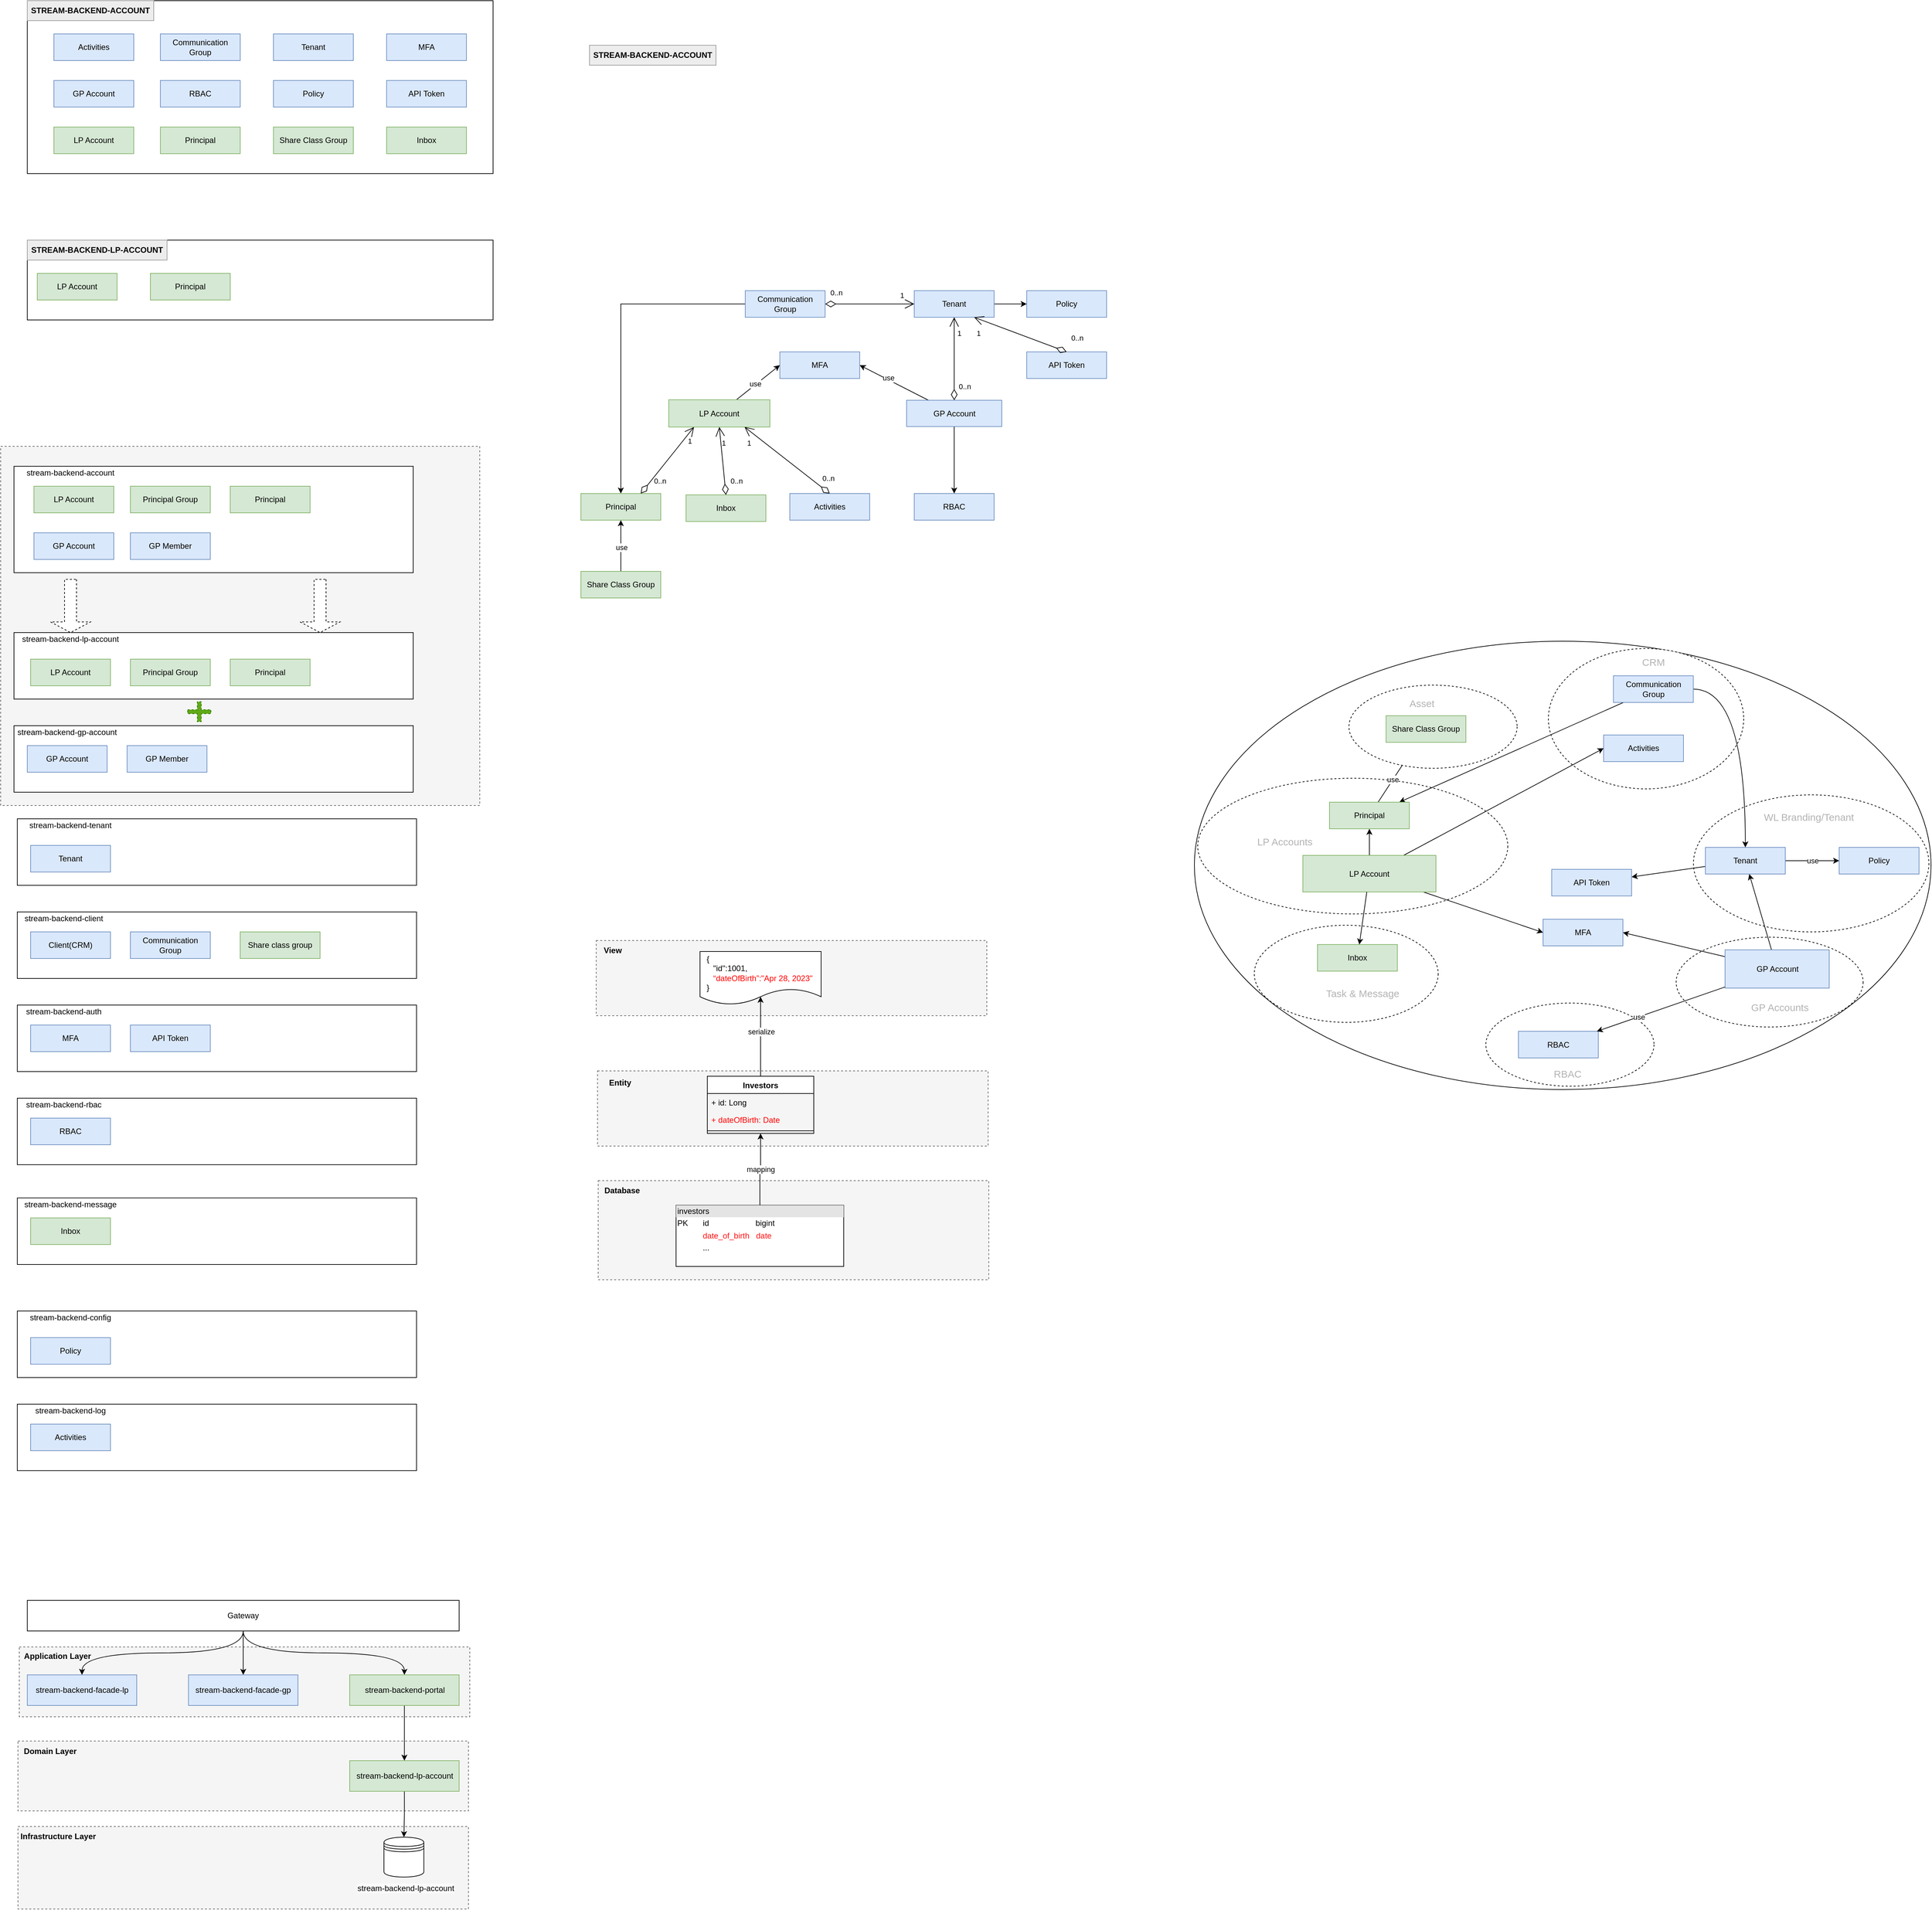 <mxfile version="21.1.8" type="github">
  <diagram name="Page-1" id="siafdFkckaMNE3llaVE-">
    <mxGraphModel dx="2074" dy="1087" grid="0" gridSize="10" guides="1" tooltips="1" connect="1" arrows="1" fold="1" page="1" pageScale="1" pageWidth="850" pageHeight="1100" math="0" shadow="0">
      <root>
        <mxCell id="0" />
        <mxCell id="1" parent="0" />
        <mxCell id="LNZHiET_Xx2_-PKaQ05_-68" value="" style="rounded=0;whiteSpace=wrap;html=1;fillColor=#f5f5f5;fontColor=#333333;strokeColor=#666666;dashed=1;" vertex="1" parent="1">
          <mxGeometry x="908" y="1804" width="587" height="149" as="geometry" />
        </mxCell>
        <mxCell id="LNZHiET_Xx2_-PKaQ05_-14" value="" style="rounded=0;whiteSpace=wrap;html=1;dashed=1;fillColor=#f5f5f5;fontColor=#333333;strokeColor=#666666;" vertex="1" parent="1">
          <mxGeometry x="36" y="2775" width="677" height="124" as="geometry" />
        </mxCell>
        <mxCell id="LNZHiET_Xx2_-PKaQ05_-10" value="" style="rounded=0;whiteSpace=wrap;html=1;dashed=1;fillColor=#f5f5f5;fontColor=#333333;strokeColor=#666666;" vertex="1" parent="1">
          <mxGeometry x="36" y="2646.5" width="677" height="105" as="geometry" />
        </mxCell>
        <mxCell id="LNZHiET_Xx2_-PKaQ05_-8" value="" style="rounded=0;whiteSpace=wrap;html=1;dashed=1;fillColor=#f5f5f5;fontColor=#333333;strokeColor=#666666;" vertex="1" parent="1">
          <mxGeometry x="38" y="2505" width="677" height="105" as="geometry" />
        </mxCell>
        <mxCell id="XZLKvz8-X9D0-rPEmGYp-99" value="" style="rounded=0;whiteSpace=wrap;html=1;fillColor=#f5f5f5;fontColor=#333333;strokeColor=#666666;dashed=1;" parent="1" vertex="1">
          <mxGeometry x="10" y="700" width="720" height="540" as="geometry" />
        </mxCell>
        <mxCell id="XZLKvz8-X9D0-rPEmGYp-1" value="" style="rounded=0;whiteSpace=wrap;html=1;" parent="1" vertex="1">
          <mxGeometry x="50" y="30" width="700" height="260" as="geometry" />
        </mxCell>
        <mxCell id="XZLKvz8-X9D0-rPEmGYp-2" value="STREAM-BACKEND-ACCOUNT" style="text;html=1;strokeColor=#9C9C9C;fillColor=#EDEDED;align=center;verticalAlign=middle;whiteSpace=wrap;rounded=0;fontStyle=1" parent="1" vertex="1">
          <mxGeometry x="50" y="30" width="190" height="30" as="geometry" />
        </mxCell>
        <mxCell id="XZLKvz8-X9D0-rPEmGYp-3" value="Activities" style="rounded=0;whiteSpace=wrap;html=1;strokeColor=#6c8ebf;fillColor=#dae8fc;" parent="1" vertex="1">
          <mxGeometry x="90" y="80" width="120" height="40" as="geometry" />
        </mxCell>
        <mxCell id="XZLKvz8-X9D0-rPEmGYp-4" value="Communication Group" style="rounded=0;whiteSpace=wrap;html=1;strokeColor=#6c8ebf;fillColor=#dae8fc;" parent="1" vertex="1">
          <mxGeometry x="250" y="80" width="120" height="40" as="geometry" />
        </mxCell>
        <mxCell id="XZLKvz8-X9D0-rPEmGYp-6" value="GP Account" style="rounded=0;whiteSpace=wrap;html=1;strokeColor=#6c8ebf;fillColor=#dae8fc;" parent="1" vertex="1">
          <mxGeometry x="90" y="150" width="120" height="40" as="geometry" />
        </mxCell>
        <mxCell id="XZLKvz8-X9D0-rPEmGYp-13" value="Policy" style="rounded=0;whiteSpace=wrap;html=1;strokeColor=#6c8ebf;fillColor=#dae8fc;" parent="1" vertex="1">
          <mxGeometry x="420" y="150" width="120" height="40" as="geometry" />
        </mxCell>
        <mxCell id="XZLKvz8-X9D0-rPEmGYp-14" value="MFA" style="rounded=0;whiteSpace=wrap;html=1;strokeColor=#6c8ebf;fillColor=#dae8fc;" parent="1" vertex="1">
          <mxGeometry x="590" y="80" width="120" height="40" as="geometry" />
        </mxCell>
        <mxCell id="XZLKvz8-X9D0-rPEmGYp-15" value="Tenant" style="rounded=0;whiteSpace=wrap;html=1;strokeColor=#6c8ebf;fillColor=#dae8fc;" parent="1" vertex="1">
          <mxGeometry x="420" y="80" width="120" height="40" as="geometry" />
        </mxCell>
        <mxCell id="XZLKvz8-X9D0-rPEmGYp-17" value="API Token" style="rounded=0;whiteSpace=wrap;html=1;strokeColor=#6c8ebf;fillColor=#dae8fc;" parent="1" vertex="1">
          <mxGeometry x="590" y="150" width="120" height="40" as="geometry" />
        </mxCell>
        <mxCell id="XZLKvz8-X9D0-rPEmGYp-19" value="" style="rounded=0;whiteSpace=wrap;html=1;" parent="1" vertex="1">
          <mxGeometry x="30" y="980" width="600" height="100" as="geometry" />
        </mxCell>
        <mxCell id="XZLKvz8-X9D0-rPEmGYp-20" value="stream-backend-lp-account" style="text;html=1;strokeColor=none;fillColor=none;align=center;verticalAlign=middle;whiteSpace=wrap;rounded=0;" parent="1" vertex="1">
          <mxGeometry x="35" y="980" width="160" height="20" as="geometry" />
        </mxCell>
        <mxCell id="XZLKvz8-X9D0-rPEmGYp-21" value="LP Account" style="rounded=0;whiteSpace=wrap;html=1;fillColor=#d5e8d4;strokeColor=#82b366;" parent="1" vertex="1">
          <mxGeometry x="55" y="1020" width="120" height="40" as="geometry" />
        </mxCell>
        <mxCell id="XZLKvz8-X9D0-rPEmGYp-22" value="Principal Group" style="rounded=0;whiteSpace=wrap;html=1;fillColor=#d5e8d4;strokeColor=#82b366;" parent="1" vertex="1">
          <mxGeometry x="205" y="1020" width="120" height="40" as="geometry" />
        </mxCell>
        <mxCell id="XZLKvz8-X9D0-rPEmGYp-23" value="Principal" style="rounded=0;whiteSpace=wrap;html=1;fillColor=#d5e8d4;strokeColor=#82b366;" parent="1" vertex="1">
          <mxGeometry x="355" y="1020" width="120" height="40" as="geometry" />
        </mxCell>
        <mxCell id="XZLKvz8-X9D0-rPEmGYp-25" value="" style="rounded=0;whiteSpace=wrap;html=1;" parent="1" vertex="1">
          <mxGeometry x="30" y="1120" width="600" height="100" as="geometry" />
        </mxCell>
        <mxCell id="XZLKvz8-X9D0-rPEmGYp-26" value="stream-backend-gp-account" style="text;html=1;strokeColor=none;fillColor=none;align=center;verticalAlign=middle;whiteSpace=wrap;rounded=0;" parent="1" vertex="1">
          <mxGeometry x="30" y="1120" width="160" height="20" as="geometry" />
        </mxCell>
        <mxCell id="XZLKvz8-X9D0-rPEmGYp-27" value="GP Account" style="rounded=0;whiteSpace=wrap;html=1;strokeColor=#6c8ebf;fillColor=#dae8fc;" parent="1" vertex="1">
          <mxGeometry x="50" y="1150" width="120" height="40" as="geometry" />
        </mxCell>
        <mxCell id="XZLKvz8-X9D0-rPEmGYp-28" value="GP Member" style="rounded=0;whiteSpace=wrap;html=1;strokeColor=#6c8ebf;fillColor=#dae8fc;" parent="1" vertex="1">
          <mxGeometry x="200" y="1150" width="120" height="40" as="geometry" />
        </mxCell>
        <mxCell id="XZLKvz8-X9D0-rPEmGYp-29" value="" style="rounded=0;whiteSpace=wrap;html=1;" parent="1" vertex="1">
          <mxGeometry x="35" y="1260" width="600" height="100" as="geometry" />
        </mxCell>
        <mxCell id="XZLKvz8-X9D0-rPEmGYp-30" value="stream-backend-tenant" style="text;html=1;strokeColor=none;fillColor=none;align=center;verticalAlign=middle;whiteSpace=wrap;rounded=0;" parent="1" vertex="1">
          <mxGeometry x="35" y="1260" width="160" height="20" as="geometry" />
        </mxCell>
        <mxCell id="XZLKvz8-X9D0-rPEmGYp-33" value="Tenant" style="rounded=0;whiteSpace=wrap;html=1;strokeColor=#6c8ebf;fillColor=#dae8fc;" parent="1" vertex="1">
          <mxGeometry x="55" y="1300" width="120" height="40" as="geometry" />
        </mxCell>
        <mxCell id="XZLKvz8-X9D0-rPEmGYp-35" value="" style="rounded=0;whiteSpace=wrap;html=1;" parent="1" vertex="1">
          <mxGeometry x="35" y="1400" width="600" height="100" as="geometry" />
        </mxCell>
        <mxCell id="XZLKvz8-X9D0-rPEmGYp-36" value="stream-backend-client" style="text;html=1;strokeColor=none;fillColor=none;align=center;verticalAlign=middle;whiteSpace=wrap;rounded=0;" parent="1" vertex="1">
          <mxGeometry x="25" y="1400" width="160" height="20" as="geometry" />
        </mxCell>
        <mxCell id="XZLKvz8-X9D0-rPEmGYp-37" value="Client(CRM)" style="rounded=0;whiteSpace=wrap;html=1;strokeColor=#6c8ebf;fillColor=#dae8fc;" parent="1" vertex="1">
          <mxGeometry x="55" y="1430" width="120" height="40" as="geometry" />
        </mxCell>
        <mxCell id="XZLKvz8-X9D0-rPEmGYp-38" value="Communication Group" style="rounded=0;whiteSpace=wrap;html=1;strokeColor=#6c8ebf;fillColor=#dae8fc;" parent="1" vertex="1">
          <mxGeometry x="205" y="1430" width="120" height="40" as="geometry" />
        </mxCell>
        <mxCell id="XZLKvz8-X9D0-rPEmGYp-39" value="" style="rounded=0;whiteSpace=wrap;html=1;" parent="1" vertex="1">
          <mxGeometry x="35" y="1540" width="600" height="100" as="geometry" />
        </mxCell>
        <mxCell id="XZLKvz8-X9D0-rPEmGYp-40" value="stream-backend-auth" style="text;html=1;strokeColor=none;fillColor=none;align=center;verticalAlign=middle;whiteSpace=wrap;rounded=0;" parent="1" vertex="1">
          <mxGeometry x="25" y="1540" width="160" height="20" as="geometry" />
        </mxCell>
        <mxCell id="XZLKvz8-X9D0-rPEmGYp-43" value="MFA" style="rounded=0;whiteSpace=wrap;html=1;strokeColor=#6c8ebf;fillColor=#dae8fc;" parent="1" vertex="1">
          <mxGeometry x="55" y="1570" width="120" height="40" as="geometry" />
        </mxCell>
        <mxCell id="XZLKvz8-X9D0-rPEmGYp-44" value="API Token" style="rounded=0;whiteSpace=wrap;html=1;strokeColor=#6c8ebf;fillColor=#dae8fc;" parent="1" vertex="1">
          <mxGeometry x="205" y="1570" width="120" height="40" as="geometry" />
        </mxCell>
        <mxCell id="XZLKvz8-X9D0-rPEmGYp-47" value="RBAC" style="rounded=0;whiteSpace=wrap;html=1;strokeColor=#6c8ebf;fillColor=#dae8fc;" parent="1" vertex="1">
          <mxGeometry x="250" y="150" width="120" height="40" as="geometry" />
        </mxCell>
        <mxCell id="XZLKvz8-X9D0-rPEmGYp-48" value="" style="rounded=0;whiteSpace=wrap;html=1;" parent="1" vertex="1">
          <mxGeometry x="35" y="1680" width="600" height="100" as="geometry" />
        </mxCell>
        <mxCell id="XZLKvz8-X9D0-rPEmGYp-49" value="stream-backend-rbac" style="text;html=1;strokeColor=none;fillColor=none;align=center;verticalAlign=middle;whiteSpace=wrap;rounded=0;" parent="1" vertex="1">
          <mxGeometry x="25" y="1680" width="160" height="20" as="geometry" />
        </mxCell>
        <mxCell id="XZLKvz8-X9D0-rPEmGYp-52" value="RBAC" style="rounded=0;whiteSpace=wrap;html=1;strokeColor=#6c8ebf;fillColor=#dae8fc;" parent="1" vertex="1">
          <mxGeometry x="55" y="1710" width="120" height="40" as="geometry" />
        </mxCell>
        <mxCell id="XZLKvz8-X9D0-rPEmGYp-54" value="" style="rounded=0;whiteSpace=wrap;html=1;" parent="1" vertex="1">
          <mxGeometry x="35" y="1830" width="600" height="100" as="geometry" />
        </mxCell>
        <mxCell id="XZLKvz8-X9D0-rPEmGYp-55" value="stream-backend-message" style="text;html=1;strokeColor=none;fillColor=none;align=center;verticalAlign=middle;whiteSpace=wrap;rounded=0;" parent="1" vertex="1">
          <mxGeometry x="35" y="1830" width="160" height="20" as="geometry" />
        </mxCell>
        <mxCell id="XZLKvz8-X9D0-rPEmGYp-56" value="Inbox" style="rounded=0;whiteSpace=wrap;html=1;strokeColor=#82b366;fillColor=#d5e8d4;" parent="1" vertex="1">
          <mxGeometry x="55" y="1860" width="120" height="40" as="geometry" />
        </mxCell>
        <mxCell id="XZLKvz8-X9D0-rPEmGYp-57" value="" style="rounded=0;whiteSpace=wrap;html=1;" parent="1" vertex="1">
          <mxGeometry x="35" y="2000" width="600" height="100" as="geometry" />
        </mxCell>
        <mxCell id="XZLKvz8-X9D0-rPEmGYp-58" value="stream-backend-config" style="text;html=1;strokeColor=none;fillColor=none;align=center;verticalAlign=middle;whiteSpace=wrap;rounded=0;" parent="1" vertex="1">
          <mxGeometry x="35" y="2000" width="160" height="20" as="geometry" />
        </mxCell>
        <mxCell id="XZLKvz8-X9D0-rPEmGYp-60" value="Policy" style="rounded=0;whiteSpace=wrap;html=1;strokeColor=#6c8ebf;fillColor=#dae8fc;" parent="1" vertex="1">
          <mxGeometry x="55" y="2040" width="120" height="40" as="geometry" />
        </mxCell>
        <mxCell id="XZLKvz8-X9D0-rPEmGYp-61" value="" style="rounded=0;whiteSpace=wrap;html=1;" parent="1" vertex="1">
          <mxGeometry x="35" y="2140" width="600" height="100" as="geometry" />
        </mxCell>
        <mxCell id="XZLKvz8-X9D0-rPEmGYp-62" value="stream-backend-log" style="text;html=1;strokeColor=none;fillColor=none;align=center;verticalAlign=middle;whiteSpace=wrap;rounded=0;" parent="1" vertex="1">
          <mxGeometry x="35" y="2140" width="160" height="20" as="geometry" />
        </mxCell>
        <mxCell id="XZLKvz8-X9D0-rPEmGYp-64" value="Activities" style="rounded=0;whiteSpace=wrap;html=1;strokeColor=#6c8ebf;fillColor=#dae8fc;" parent="1" vertex="1">
          <mxGeometry x="55" y="2170" width="120" height="40" as="geometry" />
        </mxCell>
        <mxCell id="XZLKvz8-X9D0-rPEmGYp-18" value="Share class group" style="rounded=0;whiteSpace=wrap;html=1;fillColor=#d5e8d4;strokeColor=#82b366;" parent="1" vertex="1">
          <mxGeometry x="370" y="1430" width="120" height="40" as="geometry" />
        </mxCell>
        <mxCell id="XZLKvz8-X9D0-rPEmGYp-77" value="LP Account" style="rounded=0;whiteSpace=wrap;html=1;fillColor=#d5e8d4;strokeColor=#82b366;" parent="1" vertex="1">
          <mxGeometry x="90" y="220" width="120" height="40" as="geometry" />
        </mxCell>
        <mxCell id="XZLKvz8-X9D0-rPEmGYp-78" value="Principal" style="rounded=0;whiteSpace=wrap;html=1;fillColor=#d5e8d4;strokeColor=#82b366;" parent="1" vertex="1">
          <mxGeometry x="250" y="220" width="120" height="40" as="geometry" />
        </mxCell>
        <mxCell id="XZLKvz8-X9D0-rPEmGYp-83" value="Inbox" style="rounded=0;whiteSpace=wrap;html=1;fillColor=#d5e8d4;strokeColor=#82b366;" parent="1" vertex="1">
          <mxGeometry x="590" y="220" width="120" height="40" as="geometry" />
        </mxCell>
        <mxCell id="XZLKvz8-X9D0-rPEmGYp-86" value="Share Class Group" style="rounded=0;whiteSpace=wrap;html=1;fillColor=#d5e8d4;strokeColor=#82b366;" parent="1" vertex="1">
          <mxGeometry x="420" y="220" width="120" height="40" as="geometry" />
        </mxCell>
        <mxCell id="XZLKvz8-X9D0-rPEmGYp-89" value="" style="rounded=0;whiteSpace=wrap;html=1;" parent="1" vertex="1">
          <mxGeometry x="30" y="730" width="600" height="160" as="geometry" />
        </mxCell>
        <mxCell id="XZLKvz8-X9D0-rPEmGYp-90" value="stream-backend-account" style="text;html=1;strokeColor=none;fillColor=none;align=center;verticalAlign=middle;whiteSpace=wrap;rounded=0;" parent="1" vertex="1">
          <mxGeometry x="35" y="730" width="160" height="20" as="geometry" />
        </mxCell>
        <mxCell id="XZLKvz8-X9D0-rPEmGYp-91" value="LP Account" style="rounded=0;whiteSpace=wrap;html=1;fillColor=#d5e8d4;strokeColor=#82b366;" parent="1" vertex="1">
          <mxGeometry x="60" y="760" width="120" height="40" as="geometry" />
        </mxCell>
        <mxCell id="XZLKvz8-X9D0-rPEmGYp-92" value="Principal Group" style="rounded=0;whiteSpace=wrap;html=1;fillColor=#d5e8d4;strokeColor=#82b366;" parent="1" vertex="1">
          <mxGeometry x="205" y="760" width="120" height="40" as="geometry" />
        </mxCell>
        <mxCell id="XZLKvz8-X9D0-rPEmGYp-93" value="Principal" style="rounded=0;whiteSpace=wrap;html=1;fillColor=#d5e8d4;strokeColor=#82b366;" parent="1" vertex="1">
          <mxGeometry x="355" y="760" width="120" height="40" as="geometry" />
        </mxCell>
        <mxCell id="XZLKvz8-X9D0-rPEmGYp-94" value="GP Account" style="rounded=0;whiteSpace=wrap;html=1;strokeColor=#6c8ebf;fillColor=#dae8fc;" parent="1" vertex="1">
          <mxGeometry x="60" y="830" width="120" height="40" as="geometry" />
        </mxCell>
        <mxCell id="XZLKvz8-X9D0-rPEmGYp-95" value="GP Member" style="rounded=0;whiteSpace=wrap;html=1;strokeColor=#6c8ebf;fillColor=#dae8fc;" parent="1" vertex="1">
          <mxGeometry x="205" y="830" width="120" height="40" as="geometry" />
        </mxCell>
        <mxCell id="XZLKvz8-X9D0-rPEmGYp-96" value="" style="shape=singleArrow;direction=south;whiteSpace=wrap;html=1;dashed=1;" parent="1" vertex="1">
          <mxGeometry x="85" y="900" width="60" height="80" as="geometry" />
        </mxCell>
        <mxCell id="XZLKvz8-X9D0-rPEmGYp-97" value="" style="shape=singleArrow;direction=south;whiteSpace=wrap;html=1;dashed=1;" parent="1" vertex="1">
          <mxGeometry x="460" y="900" width="60" height="80" as="geometry" />
        </mxCell>
        <mxCell id="XZLKvz8-X9D0-rPEmGYp-100" value="" style="shape=cross;whiteSpace=wrap;html=1;dashed=1;fillColor=#60a917;strokeColor=#2D7600;fontColor=#ffffff;" parent="1" vertex="1">
          <mxGeometry x="291" y="1084" width="35" height="30" as="geometry" />
        </mxCell>
        <mxCell id="is_a7nY19LURj2lPLWNI-4" value="" style="rounded=0;whiteSpace=wrap;html=1;" parent="1" vertex="1">
          <mxGeometry x="50" y="390" width="700" height="120" as="geometry" />
        </mxCell>
        <mxCell id="is_a7nY19LURj2lPLWNI-5" value="STREAM-BACKEND-LP-ACCOUNT" style="text;html=1;strokeColor=#9C9C9C;fillColor=#EDEDED;align=center;verticalAlign=middle;whiteSpace=wrap;rounded=0;fontStyle=1" parent="1" vertex="1">
          <mxGeometry x="50" y="390" width="210" height="30" as="geometry" />
        </mxCell>
        <mxCell id="is_a7nY19LURj2lPLWNI-7" value="LP Account" style="rounded=0;whiteSpace=wrap;html=1;fillColor=#d5e8d4;strokeColor=#82b366;" parent="1" vertex="1">
          <mxGeometry x="65" y="440" width="120" height="40" as="geometry" />
        </mxCell>
        <mxCell id="is_a7nY19LURj2lPLWNI-8" value="Principal" style="rounded=0;whiteSpace=wrap;html=1;fillColor=#d5e8d4;strokeColor=#82b366;" parent="1" vertex="1">
          <mxGeometry x="235" y="440" width="120" height="40" as="geometry" />
        </mxCell>
        <mxCell id="LNZHiET_Xx2_-PKaQ05_-5" style="edgeStyle=orthogonalEdgeStyle;rounded=0;orthogonalLoop=1;jettySize=auto;html=1;entryX=0.5;entryY=0;entryDx=0;entryDy=0;curved=1;" edge="1" parent="1" source="nSCnaqonBdZcRqYaenzw-1" target="nSCnaqonBdZcRqYaenzw-2">
          <mxGeometry relative="1" as="geometry" />
        </mxCell>
        <mxCell id="LNZHiET_Xx2_-PKaQ05_-6" style="edgeStyle=orthogonalEdgeStyle;rounded=0;orthogonalLoop=1;jettySize=auto;html=1;" edge="1" parent="1" source="nSCnaqonBdZcRqYaenzw-1" target="nSCnaqonBdZcRqYaenzw-3">
          <mxGeometry relative="1" as="geometry" />
        </mxCell>
        <mxCell id="LNZHiET_Xx2_-PKaQ05_-7" style="edgeStyle=orthogonalEdgeStyle;rounded=0;orthogonalLoop=1;jettySize=auto;html=1;curved=1;" edge="1" parent="1" source="nSCnaqonBdZcRqYaenzw-1" target="nSCnaqonBdZcRqYaenzw-4">
          <mxGeometry relative="1" as="geometry" />
        </mxCell>
        <mxCell id="nSCnaqonBdZcRqYaenzw-1" value="Gateway" style="rounded=0;whiteSpace=wrap;html=1;" parent="1" vertex="1">
          <mxGeometry x="50" y="2435" width="649" height="46" as="geometry" />
        </mxCell>
        <mxCell id="nSCnaqonBdZcRqYaenzw-2" value="stream-backend-facade-lp" style="rounded=0;whiteSpace=wrap;html=1;fillColor=#dae8fc;strokeColor=#6c8ebf;" parent="1" vertex="1">
          <mxGeometry x="50" y="2547" width="164.5" height="46" as="geometry" />
        </mxCell>
        <mxCell id="nSCnaqonBdZcRqYaenzw-3" value="stream-backend-facade-gp" style="rounded=0;whiteSpace=wrap;html=1;fillColor=#dae8fc;strokeColor=#6c8ebf;" parent="1" vertex="1">
          <mxGeometry x="292.25" y="2547" width="164.5" height="46" as="geometry" />
        </mxCell>
        <mxCell id="LNZHiET_Xx2_-PKaQ05_-12" style="edgeStyle=orthogonalEdgeStyle;rounded=0;orthogonalLoop=1;jettySize=auto;html=1;entryX=0.5;entryY=0;entryDx=0;entryDy=0;" edge="1" parent="1" source="nSCnaqonBdZcRqYaenzw-4" target="LNZHiET_Xx2_-PKaQ05_-1">
          <mxGeometry relative="1" as="geometry" />
        </mxCell>
        <mxCell id="nSCnaqonBdZcRqYaenzw-4" value="stream-backend-portal" style="rounded=0;whiteSpace=wrap;html=1;fillColor=#d5e8d4;strokeColor=#82b366;" parent="1" vertex="1">
          <mxGeometry x="534.5" y="2547" width="164.5" height="46" as="geometry" />
        </mxCell>
        <mxCell id="LNZHiET_Xx2_-PKaQ05_-13" style="edgeStyle=orthogonalEdgeStyle;rounded=0;orthogonalLoop=1;jettySize=auto;html=1;" edge="1" parent="1" source="LNZHiET_Xx2_-PKaQ05_-1" target="LNZHiET_Xx2_-PKaQ05_-2">
          <mxGeometry relative="1" as="geometry" />
        </mxCell>
        <mxCell id="LNZHiET_Xx2_-PKaQ05_-1" value="stream-backend-lp-account" style="rounded=0;whiteSpace=wrap;html=1;fillColor=#d5e8d4;strokeColor=#82b366;" vertex="1" parent="1">
          <mxGeometry x="534.5" y="2676" width="164.5" height="46" as="geometry" />
        </mxCell>
        <mxCell id="LNZHiET_Xx2_-PKaQ05_-2" value="" style="shape=datastore;whiteSpace=wrap;html=1;" vertex="1" parent="1">
          <mxGeometry x="586" y="2791" width="60" height="60" as="geometry" />
        </mxCell>
        <mxCell id="LNZHiET_Xx2_-PKaQ05_-3" value="&lt;meta charset=&quot;utf-8&quot;&gt;&lt;span style=&quot;color: rgb(0, 0, 0); font-family: Helvetica; font-size: 12px; font-style: normal; font-variant-ligatures: normal; font-variant-caps: normal; font-weight: 400; letter-spacing: normal; orphans: 2; text-align: center; text-indent: 0px; text-transform: none; widows: 2; word-spacing: 0px; -webkit-text-stroke-width: 0px; background-color: rgb(251, 251, 251); text-decoration-thickness: initial; text-decoration-style: initial; text-decoration-color: initial; float: none; display: inline !important;&quot;&gt;stream-backend-lp-account&lt;/span&gt;" style="text;html=1;strokeColor=none;fillColor=none;align=center;verticalAlign=middle;whiteSpace=wrap;rounded=0;" vertex="1" parent="1">
          <mxGeometry x="544" y="2853" width="150" height="30" as="geometry" />
        </mxCell>
        <mxCell id="LNZHiET_Xx2_-PKaQ05_-9" value="Application Layer" style="text;html=1;strokeColor=none;fillColor=none;align=center;verticalAlign=middle;whiteSpace=wrap;rounded=0;fontStyle=1" vertex="1" parent="1">
          <mxGeometry x="35" y="2504" width="121" height="30" as="geometry" />
        </mxCell>
        <mxCell id="LNZHiET_Xx2_-PKaQ05_-11" value="Domain Layer" style="text;html=1;strokeColor=none;fillColor=none;align=center;verticalAlign=middle;whiteSpace=wrap;rounded=0;fontStyle=1" vertex="1" parent="1">
          <mxGeometry x="24" y="2646.5" width="121" height="30" as="geometry" />
        </mxCell>
        <mxCell id="LNZHiET_Xx2_-PKaQ05_-16" value="Infrastructure&amp;nbsp;Layer" style="text;html=1;strokeColor=none;fillColor=none;align=center;verticalAlign=middle;whiteSpace=wrap;rounded=0;fontStyle=1" vertex="1" parent="1">
          <mxGeometry x="36" y="2775" width="121" height="30" as="geometry" />
        </mxCell>
        <mxCell id="LNZHiET_Xx2_-PKaQ05_-18" value="STREAM-BACKEND-ACCOUNT" style="text;html=1;strokeColor=#9C9C9C;fillColor=#EDEDED;align=center;verticalAlign=middle;whiteSpace=wrap;rounded=0;fontStyle=1" vertex="1" parent="1">
          <mxGeometry x="895" y="97" width="190" height="30" as="geometry" />
        </mxCell>
        <mxCell id="LNZHiET_Xx2_-PKaQ05_-19" value="Activities" style="rounded=0;whiteSpace=wrap;html=1;strokeColor=#6c8ebf;fillColor=#dae8fc;" vertex="1" parent="1">
          <mxGeometry x="1196" y="771" width="120" height="40" as="geometry" />
        </mxCell>
        <mxCell id="LNZHiET_Xx2_-PKaQ05_-92" style="rounded=0;orthogonalLoop=1;jettySize=auto;html=1;edgeStyle=orthogonalEdgeStyle;" edge="1" parent="1" source="LNZHiET_Xx2_-PKaQ05_-20" target="LNZHiET_Xx2_-PKaQ05_-28">
          <mxGeometry relative="1" as="geometry" />
        </mxCell>
        <mxCell id="LNZHiET_Xx2_-PKaQ05_-20" value="Communication Group" style="rounded=0;whiteSpace=wrap;html=1;strokeColor=#6c8ebf;fillColor=#dae8fc;" vertex="1" parent="1">
          <mxGeometry x="1129" y="466" width="120" height="40" as="geometry" />
        </mxCell>
        <mxCell id="LNZHiET_Xx2_-PKaQ05_-32" value="" style="rounded=0;orthogonalLoop=1;jettySize=auto;html=1;entryX=1;entryY=0.5;entryDx=0;entryDy=0;" edge="1" parent="1" source="LNZHiET_Xx2_-PKaQ05_-21" target="LNZHiET_Xx2_-PKaQ05_-23">
          <mxGeometry relative="1" as="geometry" />
        </mxCell>
        <mxCell id="LNZHiET_Xx2_-PKaQ05_-216" value="use" style="edgeLabel;html=1;align=center;verticalAlign=middle;resizable=0;points=[];" vertex="1" connectable="0" parent="LNZHiET_Xx2_-PKaQ05_-32">
          <mxGeometry x="0.191" y="-3" relative="1" as="geometry">
            <mxPoint as="offset" />
          </mxGeometry>
        </mxCell>
        <mxCell id="LNZHiET_Xx2_-PKaQ05_-33" style="rounded=0;orthogonalLoop=1;jettySize=auto;html=1;" edge="1" parent="1" source="LNZHiET_Xx2_-PKaQ05_-21" target="LNZHiET_Xx2_-PKaQ05_-26">
          <mxGeometry relative="1" as="geometry" />
        </mxCell>
        <mxCell id="LNZHiET_Xx2_-PKaQ05_-21" value="GP Account" style="rounded=0;whiteSpace=wrap;html=1;strokeColor=#6c8ebf;fillColor=#dae8fc;" vertex="1" parent="1">
          <mxGeometry x="1371.5" y="630.75" width="143" height="39.5" as="geometry" />
        </mxCell>
        <mxCell id="LNZHiET_Xx2_-PKaQ05_-22" value="Policy" style="rounded=0;whiteSpace=wrap;html=1;strokeColor=#6c8ebf;fillColor=#dae8fc;" vertex="1" parent="1">
          <mxGeometry x="1552" y="466" width="120" height="40" as="geometry" />
        </mxCell>
        <mxCell id="LNZHiET_Xx2_-PKaQ05_-23" value="MFA" style="rounded=0;whiteSpace=wrap;html=1;strokeColor=#6c8ebf;fillColor=#dae8fc;" vertex="1" parent="1">
          <mxGeometry x="1181" y="558" width="120" height="40" as="geometry" />
        </mxCell>
        <mxCell id="LNZHiET_Xx2_-PKaQ05_-210" style="edgeStyle=orthogonalEdgeStyle;rounded=0;orthogonalLoop=1;jettySize=auto;html=1;entryX=0;entryY=0.5;entryDx=0;entryDy=0;" edge="1" parent="1" source="LNZHiET_Xx2_-PKaQ05_-24" target="LNZHiET_Xx2_-PKaQ05_-22">
          <mxGeometry relative="1" as="geometry" />
        </mxCell>
        <mxCell id="LNZHiET_Xx2_-PKaQ05_-24" value="Tenant" style="rounded=0;whiteSpace=wrap;html=1;strokeColor=#6c8ebf;fillColor=#dae8fc;" vertex="1" parent="1">
          <mxGeometry x="1383" y="466" width="120" height="40" as="geometry" />
        </mxCell>
        <mxCell id="LNZHiET_Xx2_-PKaQ05_-25" value="API Token" style="rounded=0;whiteSpace=wrap;html=1;strokeColor=#6c8ebf;fillColor=#dae8fc;" vertex="1" parent="1">
          <mxGeometry x="1552" y="558" width="120" height="40" as="geometry" />
        </mxCell>
        <mxCell id="LNZHiET_Xx2_-PKaQ05_-31" value="" style="rounded=0;orthogonalLoop=1;jettySize=auto;html=1;entryX=0;entryY=0.5;entryDx=0;entryDy=0;" edge="1" parent="1" source="LNZHiET_Xx2_-PKaQ05_-27" target="LNZHiET_Xx2_-PKaQ05_-23">
          <mxGeometry relative="1" as="geometry" />
        </mxCell>
        <mxCell id="LNZHiET_Xx2_-PKaQ05_-217" value="use" style="edgeLabel;html=1;align=center;verticalAlign=middle;resizable=0;points=[];" vertex="1" connectable="0" parent="LNZHiET_Xx2_-PKaQ05_-31">
          <mxGeometry x="-0.112" y="1" relative="1" as="geometry">
            <mxPoint as="offset" />
          </mxGeometry>
        </mxCell>
        <mxCell id="LNZHiET_Xx2_-PKaQ05_-27" value="LP Account" style="rounded=0;whiteSpace=wrap;html=1;fillColor=#d5e8d4;strokeColor=#82b366;" vertex="1" parent="1">
          <mxGeometry x="1014" y="630" width="152" height="41" as="geometry" />
        </mxCell>
        <mxCell id="LNZHiET_Xx2_-PKaQ05_-28" value="Principal" style="rounded=0;whiteSpace=wrap;html=1;fillColor=#d5e8d4;strokeColor=#82b366;" vertex="1" parent="1">
          <mxGeometry x="882" y="771" width="120" height="40" as="geometry" />
        </mxCell>
        <mxCell id="LNZHiET_Xx2_-PKaQ05_-67" value="&lt;div style=&quot;box-sizing:border-box;width:100%;background:#e4e4e4;padding:2px;&quot;&gt;investors&lt;/div&gt;&lt;table style=&quot;width:100%;font-size:1em;&quot; cellpadding=&quot;2&quot; cellspacing=&quot;0&quot;&gt;&lt;tbody&gt;&lt;tr&gt;&lt;td&gt;PK&lt;/td&gt;&lt;td&gt;id&amp;nbsp; &amp;nbsp; &amp;nbsp; &amp;nbsp; &amp;nbsp; &amp;nbsp; &amp;nbsp; &amp;nbsp; &amp;nbsp; &amp;nbsp; &amp;nbsp;bigint&lt;/td&gt;&lt;/tr&gt;&lt;tr&gt;&lt;td&gt;&lt;font color=&quot;#ff1212&quot;&gt;&lt;br&gt;&lt;/font&gt;&lt;/td&gt;&lt;td&gt;&lt;font color=&quot;#ff1212&quot;&gt;date_of_birth&amp;nbsp; &amp;nbsp;date&lt;/font&gt;&lt;/td&gt;&lt;/tr&gt;&lt;tr&gt;&lt;td&gt;&lt;/td&gt;&lt;td&gt;...&lt;/td&gt;&lt;/tr&gt;&lt;/tbody&gt;&lt;/table&gt;" style="verticalAlign=top;align=left;overflow=fill;html=1;whiteSpace=wrap;" vertex="1" parent="1">
          <mxGeometry x="1025" y="1841" width="252" height="92" as="geometry" />
        </mxCell>
        <mxCell id="LNZHiET_Xx2_-PKaQ05_-69" value="Database" style="text;html=1;strokeColor=none;fillColor=none;align=center;verticalAlign=middle;whiteSpace=wrap;rounded=0;fontStyle=1" vertex="1" parent="1">
          <mxGeometry x="914" y="1804" width="60" height="30" as="geometry" />
        </mxCell>
        <mxCell id="LNZHiET_Xx2_-PKaQ05_-70" value="" style="rounded=0;whiteSpace=wrap;html=1;fillColor=#f5f5f5;fontColor=#333333;strokeColor=#666666;dashed=1;" vertex="1" parent="1">
          <mxGeometry x="907" y="1639" width="587" height="113" as="geometry" />
        </mxCell>
        <mxCell id="LNZHiET_Xx2_-PKaQ05_-71" value="Entity" style="text;html=1;strokeColor=none;fillColor=none;align=center;verticalAlign=middle;whiteSpace=wrap;rounded=0;fontStyle=1" vertex="1" parent="1">
          <mxGeometry x="911" y="1642" width="60" height="30" as="geometry" />
        </mxCell>
        <mxCell id="LNZHiET_Xx2_-PKaQ05_-73" value="Investors" style="swimlane;fontStyle=1;align=center;verticalAlign=top;childLayout=stackLayout;horizontal=1;startSize=26;horizontalStack=0;resizeParent=1;resizeParentMax=0;resizeLast=0;collapsible=1;marginBottom=0;whiteSpace=wrap;html=1;" vertex="1" parent="1">
          <mxGeometry x="1072" y="1647" width="160" height="86" as="geometry" />
        </mxCell>
        <mxCell id="LNZHiET_Xx2_-PKaQ05_-74" value="+ id: Long" style="text;strokeColor=none;fillColor=none;align=left;verticalAlign=top;spacingLeft=4;spacingRight=4;overflow=hidden;rotatable=0;points=[[0,0.5],[1,0.5]];portConstraint=eastwest;whiteSpace=wrap;html=1;" vertex="1" parent="LNZHiET_Xx2_-PKaQ05_-73">
          <mxGeometry y="26" width="160" height="26" as="geometry" />
        </mxCell>
        <mxCell id="LNZHiET_Xx2_-PKaQ05_-77" value="&lt;font color=&quot;#ff0303&quot;&gt;+ dateOfBirth: Date&lt;/font&gt;" style="text;strokeColor=none;fillColor=none;align=left;verticalAlign=top;spacingLeft=4;spacingRight=4;overflow=hidden;rotatable=0;points=[[0,0.5],[1,0.5]];portConstraint=eastwest;whiteSpace=wrap;html=1;" vertex="1" parent="LNZHiET_Xx2_-PKaQ05_-73">
          <mxGeometry y="52" width="160" height="26" as="geometry" />
        </mxCell>
        <mxCell id="LNZHiET_Xx2_-PKaQ05_-75" value="" style="line;strokeWidth=1;fillColor=none;align=left;verticalAlign=middle;spacingTop=-1;spacingLeft=3;spacingRight=3;rotatable=0;labelPosition=right;points=[];portConstraint=eastwest;strokeColor=inherit;" vertex="1" parent="LNZHiET_Xx2_-PKaQ05_-73">
          <mxGeometry y="78" width="160" height="8" as="geometry" />
        </mxCell>
        <mxCell id="LNZHiET_Xx2_-PKaQ05_-78" value="mapping" style="edgeStyle=orthogonalEdgeStyle;rounded=0;orthogonalLoop=1;jettySize=auto;html=1;entryX=0.5;entryY=1;entryDx=0;entryDy=0;" edge="1" parent="1" source="LNZHiET_Xx2_-PKaQ05_-67" target="LNZHiET_Xx2_-PKaQ05_-73">
          <mxGeometry relative="1" as="geometry" />
        </mxCell>
        <mxCell id="LNZHiET_Xx2_-PKaQ05_-79" value="" style="rounded=0;whiteSpace=wrap;html=1;fillColor=#f5f5f5;fontColor=#333333;strokeColor=#666666;dashed=1;" vertex="1" parent="1">
          <mxGeometry x="905" y="1443" width="587" height="113" as="geometry" />
        </mxCell>
        <mxCell id="LNZHiET_Xx2_-PKaQ05_-80" value="View" style="text;html=1;strokeColor=none;fillColor=none;align=center;verticalAlign=middle;whiteSpace=wrap;rounded=0;fontStyle=1" vertex="1" parent="1">
          <mxGeometry x="900" y="1443" width="60" height="30" as="geometry" />
        </mxCell>
        <mxCell id="LNZHiET_Xx2_-PKaQ05_-81" value="{&lt;br&gt;&amp;nbsp; &amp;nbsp;&quot;id&quot;:1001,&lt;br&gt;&amp;nbsp; &lt;font color=&quot;#ff0000&quot;&gt;&amp;nbsp;“dateOfBirth”:&quot;Apr 28, 2023&lt;/font&gt;&lt;font color=&quot;#ff0800&quot;&gt;&quot;&lt;/font&gt;&lt;br&gt;}" style="shape=document;whiteSpace=wrap;html=1;boundedLbl=1;align=left;spacingLeft=8;spacingTop=8;" vertex="1" parent="1">
          <mxGeometry x="1061" y="1459.5" width="182" height="80" as="geometry" />
        </mxCell>
        <mxCell id="LNZHiET_Xx2_-PKaQ05_-82" style="edgeStyle=orthogonalEdgeStyle;rounded=0;orthogonalLoop=1;jettySize=auto;html=1;entryX=0.5;entryY=0.85;entryDx=0;entryDy=0;entryPerimeter=0;" edge="1" parent="1" source="LNZHiET_Xx2_-PKaQ05_-73" target="LNZHiET_Xx2_-PKaQ05_-81">
          <mxGeometry relative="1" as="geometry" />
        </mxCell>
        <mxCell id="LNZHiET_Xx2_-PKaQ05_-83" value="serialize" style="edgeLabel;html=1;align=center;verticalAlign=middle;resizable=0;points=[];" vertex="1" connectable="0" parent="LNZHiET_Xx2_-PKaQ05_-82">
          <mxGeometry x="0.121" y="-1" relative="1" as="geometry">
            <mxPoint as="offset" />
          </mxGeometry>
        </mxCell>
        <mxCell id="LNZHiET_Xx2_-PKaQ05_-29" value="Inbox" style="rounded=0;whiteSpace=wrap;html=1;fillColor=#d5e8d4;strokeColor=#82b366;" vertex="1" parent="1">
          <mxGeometry x="1040" y="773" width="120" height="40" as="geometry" />
        </mxCell>
        <mxCell id="LNZHiET_Xx2_-PKaQ05_-227" style="edgeStyle=orthogonalEdgeStyle;rounded=0;orthogonalLoop=1;jettySize=auto;html=1;entryX=0.5;entryY=1;entryDx=0;entryDy=0;" edge="1" parent="1" source="LNZHiET_Xx2_-PKaQ05_-30" target="LNZHiET_Xx2_-PKaQ05_-28">
          <mxGeometry relative="1" as="geometry" />
        </mxCell>
        <mxCell id="LNZHiET_Xx2_-PKaQ05_-228" value="use" style="edgeLabel;html=1;align=center;verticalAlign=middle;resizable=0;points=[];" vertex="1" connectable="0" parent="LNZHiET_Xx2_-PKaQ05_-227">
          <mxGeometry x="-0.065" y="-1" relative="1" as="geometry">
            <mxPoint as="offset" />
          </mxGeometry>
        </mxCell>
        <mxCell id="LNZHiET_Xx2_-PKaQ05_-30" value="Share Class Group" style="rounded=0;whiteSpace=wrap;html=1;fillColor=#d5e8d4;strokeColor=#82b366;" vertex="1" parent="1">
          <mxGeometry x="882" y="888" width="120" height="40" as="geometry" />
        </mxCell>
        <mxCell id="LNZHiET_Xx2_-PKaQ05_-26" value="RBAC" style="rounded=0;whiteSpace=wrap;html=1;strokeColor=#6c8ebf;fillColor=#dae8fc;" vertex="1" parent="1">
          <mxGeometry x="1383" y="771" width="120" height="40" as="geometry" />
        </mxCell>
        <mxCell id="LNZHiET_Xx2_-PKaQ05_-165" value="" style="ellipse;whiteSpace=wrap;html=1;" vertex="1" parent="1">
          <mxGeometry x="1804" y="993" width="1107" height="674" as="geometry" />
        </mxCell>
        <mxCell id="LNZHiET_Xx2_-PKaQ05_-166" value="" style="ellipse;whiteSpace=wrap;html=1;dashed=1;" vertex="1" parent="1">
          <mxGeometry x="2336" y="1004" width="293.5" height="211" as="geometry" />
        </mxCell>
        <mxCell id="LNZHiET_Xx2_-PKaQ05_-167" value="" style="ellipse;whiteSpace=wrap;html=1;dashed=1;" vertex="1" parent="1">
          <mxGeometry x="2528" y="1438" width="281" height="135" as="geometry" />
        </mxCell>
        <mxCell id="LNZHiET_Xx2_-PKaQ05_-168" value="" style="ellipse;whiteSpace=wrap;html=1;dashed=1;" vertex="1" parent="1">
          <mxGeometry x="1809" y="1199" width="466" height="204" as="geometry" />
        </mxCell>
        <mxCell id="LNZHiET_Xx2_-PKaQ05_-169" value="Activities" style="rounded=0;whiteSpace=wrap;html=1;strokeColor=#6c8ebf;fillColor=#dae8fc;" vertex="1" parent="1">
          <mxGeometry x="2419" y="1134" width="120" height="40" as="geometry" />
        </mxCell>
        <mxCell id="LNZHiET_Xx2_-PKaQ05_-170" style="rounded=0;orthogonalLoop=1;jettySize=auto;html=1;" edge="1" parent="1" source="LNZHiET_Xx2_-PKaQ05_-172" target="LNZHiET_Xx2_-PKaQ05_-185">
          <mxGeometry relative="1" as="geometry" />
        </mxCell>
        <mxCell id="LNZHiET_Xx2_-PKaQ05_-171" style="edgeStyle=orthogonalEdgeStyle;rounded=0;orthogonalLoop=1;jettySize=auto;html=1;curved=1;" edge="1" parent="1" source="LNZHiET_Xx2_-PKaQ05_-172" target="LNZHiET_Xx2_-PKaQ05_-199">
          <mxGeometry relative="1" as="geometry" />
        </mxCell>
        <mxCell id="LNZHiET_Xx2_-PKaQ05_-172" value="Communication Group" style="rounded=0;whiteSpace=wrap;html=1;strokeColor=#6c8ebf;fillColor=#dae8fc;" vertex="1" parent="1">
          <mxGeometry x="2433.75" y="1045" width="120" height="40" as="geometry" />
        </mxCell>
        <mxCell id="LNZHiET_Xx2_-PKaQ05_-173" value="" style="rounded=0;orthogonalLoop=1;jettySize=auto;html=1;entryX=1;entryY=0.5;entryDx=0;entryDy=0;" edge="1" parent="1" source="LNZHiET_Xx2_-PKaQ05_-176" target="LNZHiET_Xx2_-PKaQ05_-177">
          <mxGeometry relative="1" as="geometry" />
        </mxCell>
        <mxCell id="LNZHiET_Xx2_-PKaQ05_-174" value="" style="rounded=0;orthogonalLoop=1;jettySize=auto;html=1;" edge="1" parent="1" source="LNZHiET_Xx2_-PKaQ05_-199" target="LNZHiET_Xx2_-PKaQ05_-200">
          <mxGeometry relative="1" as="geometry" />
        </mxCell>
        <mxCell id="LNZHiET_Xx2_-PKaQ05_-175" style="rounded=0;orthogonalLoop=1;jettySize=auto;html=1;" edge="1" parent="1" source="LNZHiET_Xx2_-PKaQ05_-176" target="LNZHiET_Xx2_-PKaQ05_-199">
          <mxGeometry relative="1" as="geometry" />
        </mxCell>
        <mxCell id="LNZHiET_Xx2_-PKaQ05_-176" value="GP Account" style="rounded=0;whiteSpace=wrap;html=1;strokeColor=#6c8ebf;fillColor=#dae8fc;" vertex="1" parent="1">
          <mxGeometry x="2601.5" y="1457" width="156.5" height="57.5" as="geometry" />
        </mxCell>
        <mxCell id="LNZHiET_Xx2_-PKaQ05_-177" value="MFA" style="rounded=0;whiteSpace=wrap;html=1;strokeColor=#6c8ebf;fillColor=#dae8fc;" vertex="1" parent="1">
          <mxGeometry x="2328" y="1411" width="120" height="40" as="geometry" />
        </mxCell>
        <mxCell id="LNZHiET_Xx2_-PKaQ05_-178" value="use" style="rounded=0;orthogonalLoop=1;jettySize=auto;html=1;" edge="1" parent="1" source="LNZHiET_Xx2_-PKaQ05_-199" target="LNZHiET_Xx2_-PKaQ05_-201">
          <mxGeometry relative="1" as="geometry" />
        </mxCell>
        <mxCell id="LNZHiET_Xx2_-PKaQ05_-179" value="" style="rounded=0;orthogonalLoop=1;jettySize=auto;html=1;entryX=0;entryY=0.5;entryDx=0;entryDy=0;" edge="1" parent="1" source="LNZHiET_Xx2_-PKaQ05_-182" target="LNZHiET_Xx2_-PKaQ05_-177">
          <mxGeometry relative="1" as="geometry" />
        </mxCell>
        <mxCell id="LNZHiET_Xx2_-PKaQ05_-180" style="rounded=0;orthogonalLoop=1;jettySize=auto;html=1;entryX=0.5;entryY=1;entryDx=0;entryDy=0;" edge="1" parent="1" source="LNZHiET_Xx2_-PKaQ05_-182" target="LNZHiET_Xx2_-PKaQ05_-185">
          <mxGeometry relative="1" as="geometry" />
        </mxCell>
        <mxCell id="LNZHiET_Xx2_-PKaQ05_-181" style="rounded=0;orthogonalLoop=1;jettySize=auto;html=1;entryX=0;entryY=0.5;entryDx=0;entryDy=0;" edge="1" parent="1" source="LNZHiET_Xx2_-PKaQ05_-182" target="LNZHiET_Xx2_-PKaQ05_-169">
          <mxGeometry relative="1" as="geometry" />
        </mxCell>
        <mxCell id="LNZHiET_Xx2_-PKaQ05_-182" value="LP Account" style="rounded=0;whiteSpace=wrap;html=1;fillColor=#d5e8d4;strokeColor=#82b366;" vertex="1" parent="1">
          <mxGeometry x="1967" y="1315" width="200" height="55" as="geometry" />
        </mxCell>
        <mxCell id="LNZHiET_Xx2_-PKaQ05_-183" style="rounded=0;orthogonalLoop=1;jettySize=auto;html=1;" edge="1" parent="1" source="LNZHiET_Xx2_-PKaQ05_-185" target="LNZHiET_Xx2_-PKaQ05_-193">
          <mxGeometry relative="1" as="geometry" />
        </mxCell>
        <mxCell id="LNZHiET_Xx2_-PKaQ05_-184" value="use" style="edgeLabel;html=1;align=center;verticalAlign=middle;resizable=0;points=[];" vertex="1" connectable="0" parent="LNZHiET_Xx2_-PKaQ05_-183">
          <mxGeometry x="-0.247" relative="1" as="geometry">
            <mxPoint as="offset" />
          </mxGeometry>
        </mxCell>
        <mxCell id="LNZHiET_Xx2_-PKaQ05_-185" value="Principal" style="rounded=0;whiteSpace=wrap;html=1;fillColor=#d5e8d4;strokeColor=#82b366;" vertex="1" parent="1">
          <mxGeometry x="2007" y="1235" width="120" height="40" as="geometry" />
        </mxCell>
        <mxCell id="LNZHiET_Xx2_-PKaQ05_-186" value="" style="ellipse;whiteSpace=wrap;html=1;dashed=1;" vertex="1" parent="1">
          <mxGeometry x="1894" y="1420" width="276.38" height="146" as="geometry" />
        </mxCell>
        <mxCell id="LNZHiET_Xx2_-PKaQ05_-187" value="CRM" style="text;html=1;strokeColor=none;fillColor=none;align=center;verticalAlign=middle;whiteSpace=wrap;rounded=0;fontColor=#B3B3B3;fontSize=15;" vertex="1" parent="1">
          <mxGeometry x="2463.75" y="1009" width="60" height="30" as="geometry" />
        </mxCell>
        <mxCell id="LNZHiET_Xx2_-PKaQ05_-188" value="Inbox" style="rounded=0;whiteSpace=wrap;html=1;fillColor=#d5e8d4;strokeColor=#82b366;" vertex="1" parent="1">
          <mxGeometry x="1989" y="1449" width="120" height="40" as="geometry" />
        </mxCell>
        <mxCell id="LNZHiET_Xx2_-PKaQ05_-189" value="Task &amp;amp; Message" style="text;html=1;strokeColor=none;fillColor=none;align=center;verticalAlign=middle;whiteSpace=wrap;rounded=0;fontColor=#B3B3B3;fontSize=15;" vertex="1" parent="1">
          <mxGeometry x="1994" y="1507" width="126" height="30" as="geometry" />
        </mxCell>
        <mxCell id="LNZHiET_Xx2_-PKaQ05_-190" value="LP Accounts" style="text;html=1;strokeColor=none;fillColor=none;align=center;verticalAlign=middle;whiteSpace=wrap;rounded=0;fontColor=#B3B3B3;fontSize=15;" vertex="1" parent="1">
          <mxGeometry x="1877" y="1279" width="126" height="30" as="geometry" />
        </mxCell>
        <mxCell id="LNZHiET_Xx2_-PKaQ05_-191" value="GP Accounts" style="text;html=1;strokeColor=none;fillColor=none;align=center;verticalAlign=middle;whiteSpace=wrap;rounded=0;fontColor=#B3B3B3;fontSize=15;" vertex="1" parent="1">
          <mxGeometry x="2621" y="1528" width="126" height="30" as="geometry" />
        </mxCell>
        <mxCell id="LNZHiET_Xx2_-PKaQ05_-192" value="" style="ellipse;whiteSpace=wrap;html=1;dashed=1;" vertex="1" parent="1">
          <mxGeometry x="2036.25" y="1059" width="252.75" height="125" as="geometry" />
        </mxCell>
        <mxCell id="LNZHiET_Xx2_-PKaQ05_-193" value="Share Class Group" style="rounded=0;whiteSpace=wrap;html=1;fillColor=#d5e8d4;strokeColor=#82b366;" vertex="1" parent="1">
          <mxGeometry x="2092" y="1105" width="120" height="40" as="geometry" />
        </mxCell>
        <mxCell id="LNZHiET_Xx2_-PKaQ05_-194" value="Asset" style="text;html=1;strokeColor=none;fillColor=none;align=center;verticalAlign=middle;whiteSpace=wrap;rounded=0;fontColor=#B3B3B3;fontSize=15;" vertex="1" parent="1">
          <mxGeometry x="2116" y="1071" width="60" height="30" as="geometry" />
        </mxCell>
        <mxCell id="LNZHiET_Xx2_-PKaQ05_-195" value="" style="ellipse;whiteSpace=wrap;html=1;dashed=1;" vertex="1" parent="1">
          <mxGeometry x="2242" y="1537" width="252.75" height="125" as="geometry" />
        </mxCell>
        <mxCell id="LNZHiET_Xx2_-PKaQ05_-196" value="RBAC" style="rounded=0;whiteSpace=wrap;html=1;strokeColor=#6c8ebf;fillColor=#dae8fc;" vertex="1" parent="1">
          <mxGeometry x="2291" y="1579.5" width="120" height="40" as="geometry" />
        </mxCell>
        <mxCell id="LNZHiET_Xx2_-PKaQ05_-197" value="RBAC" style="text;html=1;strokeColor=none;fillColor=none;align=center;verticalAlign=middle;whiteSpace=wrap;rounded=0;fontColor=#B3B3B3;fontSize=15;" vertex="1" parent="1">
          <mxGeometry x="2302" y="1628" width="126" height="30" as="geometry" />
        </mxCell>
        <mxCell id="LNZHiET_Xx2_-PKaQ05_-198" value="" style="ellipse;whiteSpace=wrap;html=1;dashed=1;fillColor=none;" vertex="1" parent="1">
          <mxGeometry x="2554" y="1224" width="353.87" height="206" as="geometry" />
        </mxCell>
        <mxCell id="LNZHiET_Xx2_-PKaQ05_-199" value="Tenant" style="rounded=0;whiteSpace=wrap;html=1;strokeColor=#6c8ebf;fillColor=#dae8fc;" vertex="1" parent="1">
          <mxGeometry x="2572" y="1303" width="120" height="40" as="geometry" />
        </mxCell>
        <mxCell id="LNZHiET_Xx2_-PKaQ05_-200" value="API Token" style="rounded=0;whiteSpace=wrap;html=1;strokeColor=#6c8ebf;fillColor=#dae8fc;" vertex="1" parent="1">
          <mxGeometry x="2341" y="1336" width="120" height="40" as="geometry" />
        </mxCell>
        <mxCell id="LNZHiET_Xx2_-PKaQ05_-201" value="Policy" style="rounded=0;whiteSpace=wrap;html=1;strokeColor=#6c8ebf;fillColor=#dae8fc;" vertex="1" parent="1">
          <mxGeometry x="2773" y="1303" width="120" height="40" as="geometry" />
        </mxCell>
        <mxCell id="LNZHiET_Xx2_-PKaQ05_-202" value="WL Branding/Tenant" style="text;html=1;strokeColor=none;fillColor=none;align=center;verticalAlign=middle;whiteSpace=wrap;rounded=0;fontColor=#B3B3B3;fontSize=15;" vertex="1" parent="1">
          <mxGeometry x="2648" y="1242" width="159" height="30" as="geometry" />
        </mxCell>
        <mxCell id="LNZHiET_Xx2_-PKaQ05_-203" style="rounded=0;orthogonalLoop=1;jettySize=auto;html=1;" edge="1" parent="1" source="LNZHiET_Xx2_-PKaQ05_-182" target="LNZHiET_Xx2_-PKaQ05_-188">
          <mxGeometry relative="1" as="geometry" />
        </mxCell>
        <mxCell id="LNZHiET_Xx2_-PKaQ05_-204" style="rounded=0;orthogonalLoop=1;jettySize=auto;html=1;" edge="1" parent="1" source="LNZHiET_Xx2_-PKaQ05_-176" target="LNZHiET_Xx2_-PKaQ05_-196">
          <mxGeometry relative="1" as="geometry" />
        </mxCell>
        <mxCell id="LNZHiET_Xx2_-PKaQ05_-205" value="use" style="edgeLabel;html=1;align=center;verticalAlign=middle;resizable=0;points=[];" vertex="1" connectable="0" parent="LNZHiET_Xx2_-PKaQ05_-204">
          <mxGeometry x="0.343" relative="1" as="geometry">
            <mxPoint as="offset" />
          </mxGeometry>
        </mxCell>
        <mxCell id="LNZHiET_Xx2_-PKaQ05_-213" value="" style="endArrow=open;html=1;endSize=12;startArrow=diamondThin;startSize=14;startFill=0;edgeStyle=orthogonalEdgeStyle;rounded=0;exitX=0.5;exitY=0;exitDx=0;exitDy=0;entryX=0.5;entryY=1;entryDx=0;entryDy=0;" edge="1" parent="1" source="LNZHiET_Xx2_-PKaQ05_-21" target="LNZHiET_Xx2_-PKaQ05_-24">
          <mxGeometry relative="1" as="geometry">
            <mxPoint x="1313" y="900" as="sourcePoint" />
            <mxPoint x="1473" y="900" as="targetPoint" />
          </mxGeometry>
        </mxCell>
        <mxCell id="LNZHiET_Xx2_-PKaQ05_-214" value="0..n" style="edgeLabel;resizable=0;html=1;align=left;verticalAlign=top;" connectable="0" vertex="1" parent="LNZHiET_Xx2_-PKaQ05_-213">
          <mxGeometry x="-1" relative="1" as="geometry">
            <mxPoint x="5" y="-34" as="offset" />
          </mxGeometry>
        </mxCell>
        <mxCell id="LNZHiET_Xx2_-PKaQ05_-215" value="1" style="edgeLabel;resizable=0;html=1;align=right;verticalAlign=top;" connectable="0" vertex="1" parent="LNZHiET_Xx2_-PKaQ05_-213">
          <mxGeometry x="1" relative="1" as="geometry">
            <mxPoint x="11" y="11" as="offset" />
          </mxGeometry>
        </mxCell>
        <mxCell id="LNZHiET_Xx2_-PKaQ05_-218" value="" style="endArrow=open;html=1;endSize=12;startArrow=diamondThin;startSize=14;startFill=0;rounded=0;exitX=0.5;exitY=0;exitDx=0;exitDy=0;entryX=0.5;entryY=1;entryDx=0;entryDy=0;" edge="1" parent="1" source="LNZHiET_Xx2_-PKaQ05_-29" target="LNZHiET_Xx2_-PKaQ05_-27">
          <mxGeometry relative="1" as="geometry">
            <mxPoint x="1453" y="641" as="sourcePoint" />
            <mxPoint x="1453" y="516" as="targetPoint" />
          </mxGeometry>
        </mxCell>
        <mxCell id="LNZHiET_Xx2_-PKaQ05_-219" value="0..n" style="edgeLabel;resizable=0;html=1;align=left;verticalAlign=top;" connectable="0" vertex="1" parent="LNZHiET_Xx2_-PKaQ05_-218">
          <mxGeometry x="-1" relative="1" as="geometry">
            <mxPoint x="5" y="-34" as="offset" />
          </mxGeometry>
        </mxCell>
        <mxCell id="LNZHiET_Xx2_-PKaQ05_-220" value="1" style="edgeLabel;resizable=0;html=1;align=right;verticalAlign=top;" connectable="0" vertex="1" parent="LNZHiET_Xx2_-PKaQ05_-218">
          <mxGeometry x="1" relative="1" as="geometry">
            <mxPoint x="11" y="11" as="offset" />
          </mxGeometry>
        </mxCell>
        <mxCell id="LNZHiET_Xx2_-PKaQ05_-221" value="" style="endArrow=open;html=1;endSize=12;startArrow=diamondThin;startSize=14;startFill=0;rounded=0;exitX=0.75;exitY=0;exitDx=0;exitDy=0;entryX=0.25;entryY=1;entryDx=0;entryDy=0;" edge="1" parent="1" source="LNZHiET_Xx2_-PKaQ05_-28" target="LNZHiET_Xx2_-PKaQ05_-27">
          <mxGeometry relative="1" as="geometry">
            <mxPoint x="1110" y="783" as="sourcePoint" />
            <mxPoint x="1100" y="681" as="targetPoint" />
          </mxGeometry>
        </mxCell>
        <mxCell id="LNZHiET_Xx2_-PKaQ05_-222" value="0..n" style="edgeLabel;resizable=0;html=1;align=left;verticalAlign=top;" connectable="0" vertex="1" parent="LNZHiET_Xx2_-PKaQ05_-221">
          <mxGeometry x="-1" relative="1" as="geometry">
            <mxPoint x="18" y="-32" as="offset" />
          </mxGeometry>
        </mxCell>
        <mxCell id="LNZHiET_Xx2_-PKaQ05_-223" value="1" style="edgeLabel;resizable=0;html=1;align=right;verticalAlign=top;" connectable="0" vertex="1" parent="LNZHiET_Xx2_-PKaQ05_-221">
          <mxGeometry x="1" relative="1" as="geometry">
            <mxPoint x="-2" y="8" as="offset" />
          </mxGeometry>
        </mxCell>
        <mxCell id="LNZHiET_Xx2_-PKaQ05_-224" value="" style="endArrow=open;html=1;endSize=12;startArrow=diamondThin;startSize=14;startFill=0;rounded=0;exitX=0.5;exitY=0;exitDx=0;exitDy=0;entryX=0.75;entryY=1;entryDx=0;entryDy=0;" edge="1" parent="1" source="LNZHiET_Xx2_-PKaQ05_-19" target="LNZHiET_Xx2_-PKaQ05_-27">
          <mxGeometry relative="1" as="geometry">
            <mxPoint x="1110" y="783" as="sourcePoint" />
            <mxPoint x="1100" y="681" as="targetPoint" />
          </mxGeometry>
        </mxCell>
        <mxCell id="LNZHiET_Xx2_-PKaQ05_-225" value="0..n" style="edgeLabel;resizable=0;html=1;align=left;verticalAlign=top;" connectable="0" vertex="1" parent="LNZHiET_Xx2_-PKaQ05_-224">
          <mxGeometry x="-1" relative="1" as="geometry">
            <mxPoint x="-13" y="-36" as="offset" />
          </mxGeometry>
        </mxCell>
        <mxCell id="LNZHiET_Xx2_-PKaQ05_-226" value="1" style="edgeLabel;resizable=0;html=1;align=right;verticalAlign=top;" connectable="0" vertex="1" parent="LNZHiET_Xx2_-PKaQ05_-224">
          <mxGeometry x="1" relative="1" as="geometry">
            <mxPoint x="11" y="11" as="offset" />
          </mxGeometry>
        </mxCell>
        <mxCell id="LNZHiET_Xx2_-PKaQ05_-229" value="" style="endArrow=open;html=1;endSize=12;startArrow=diamondThin;startSize=14;startFill=0;rounded=0;exitX=1;exitY=0.5;exitDx=0;exitDy=0;entryX=0;entryY=0.5;entryDx=0;entryDy=0;" edge="1" parent="1" source="LNZHiET_Xx2_-PKaQ05_-20" target="LNZHiET_Xx2_-PKaQ05_-24">
          <mxGeometry relative="1" as="geometry">
            <mxPoint x="1266" y="781" as="sourcePoint" />
            <mxPoint x="1138" y="681" as="targetPoint" />
          </mxGeometry>
        </mxCell>
        <mxCell id="LNZHiET_Xx2_-PKaQ05_-230" value="0..n" style="edgeLabel;resizable=0;html=1;align=left;verticalAlign=top;" connectable="0" vertex="1" parent="LNZHiET_Xx2_-PKaQ05_-229">
          <mxGeometry x="-1" relative="1" as="geometry">
            <mxPoint x="6" y="-30" as="offset" />
          </mxGeometry>
        </mxCell>
        <mxCell id="LNZHiET_Xx2_-PKaQ05_-231" value="1" style="edgeLabel;resizable=0;html=1;align=right;verticalAlign=top;" connectable="0" vertex="1" parent="LNZHiET_Xx2_-PKaQ05_-229">
          <mxGeometry x="1" relative="1" as="geometry">
            <mxPoint x="-15" y="-26" as="offset" />
          </mxGeometry>
        </mxCell>
        <mxCell id="LNZHiET_Xx2_-PKaQ05_-232" value="" style="endArrow=open;html=1;endSize=12;startArrow=diamondThin;startSize=14;startFill=0;rounded=0;exitX=0.5;exitY=0;exitDx=0;exitDy=0;entryX=0.75;entryY=1;entryDx=0;entryDy=0;" edge="1" parent="1" source="LNZHiET_Xx2_-PKaQ05_-25" target="LNZHiET_Xx2_-PKaQ05_-24">
          <mxGeometry relative="1" as="geometry">
            <mxPoint x="1453" y="641" as="sourcePoint" />
            <mxPoint x="1453" y="516" as="targetPoint" />
          </mxGeometry>
        </mxCell>
        <mxCell id="LNZHiET_Xx2_-PKaQ05_-233" value="0..n" style="edgeLabel;resizable=0;html=1;align=left;verticalAlign=top;" connectable="0" vertex="1" parent="LNZHiET_Xx2_-PKaQ05_-232">
          <mxGeometry x="-1" relative="1" as="geometry">
            <mxPoint x="5" y="-34" as="offset" />
          </mxGeometry>
        </mxCell>
        <mxCell id="LNZHiET_Xx2_-PKaQ05_-234" value="1" style="edgeLabel;resizable=0;html=1;align=right;verticalAlign=top;" connectable="0" vertex="1" parent="LNZHiET_Xx2_-PKaQ05_-232">
          <mxGeometry x="1" relative="1" as="geometry">
            <mxPoint x="11" y="11" as="offset" />
          </mxGeometry>
        </mxCell>
      </root>
    </mxGraphModel>
  </diagram>
</mxfile>
